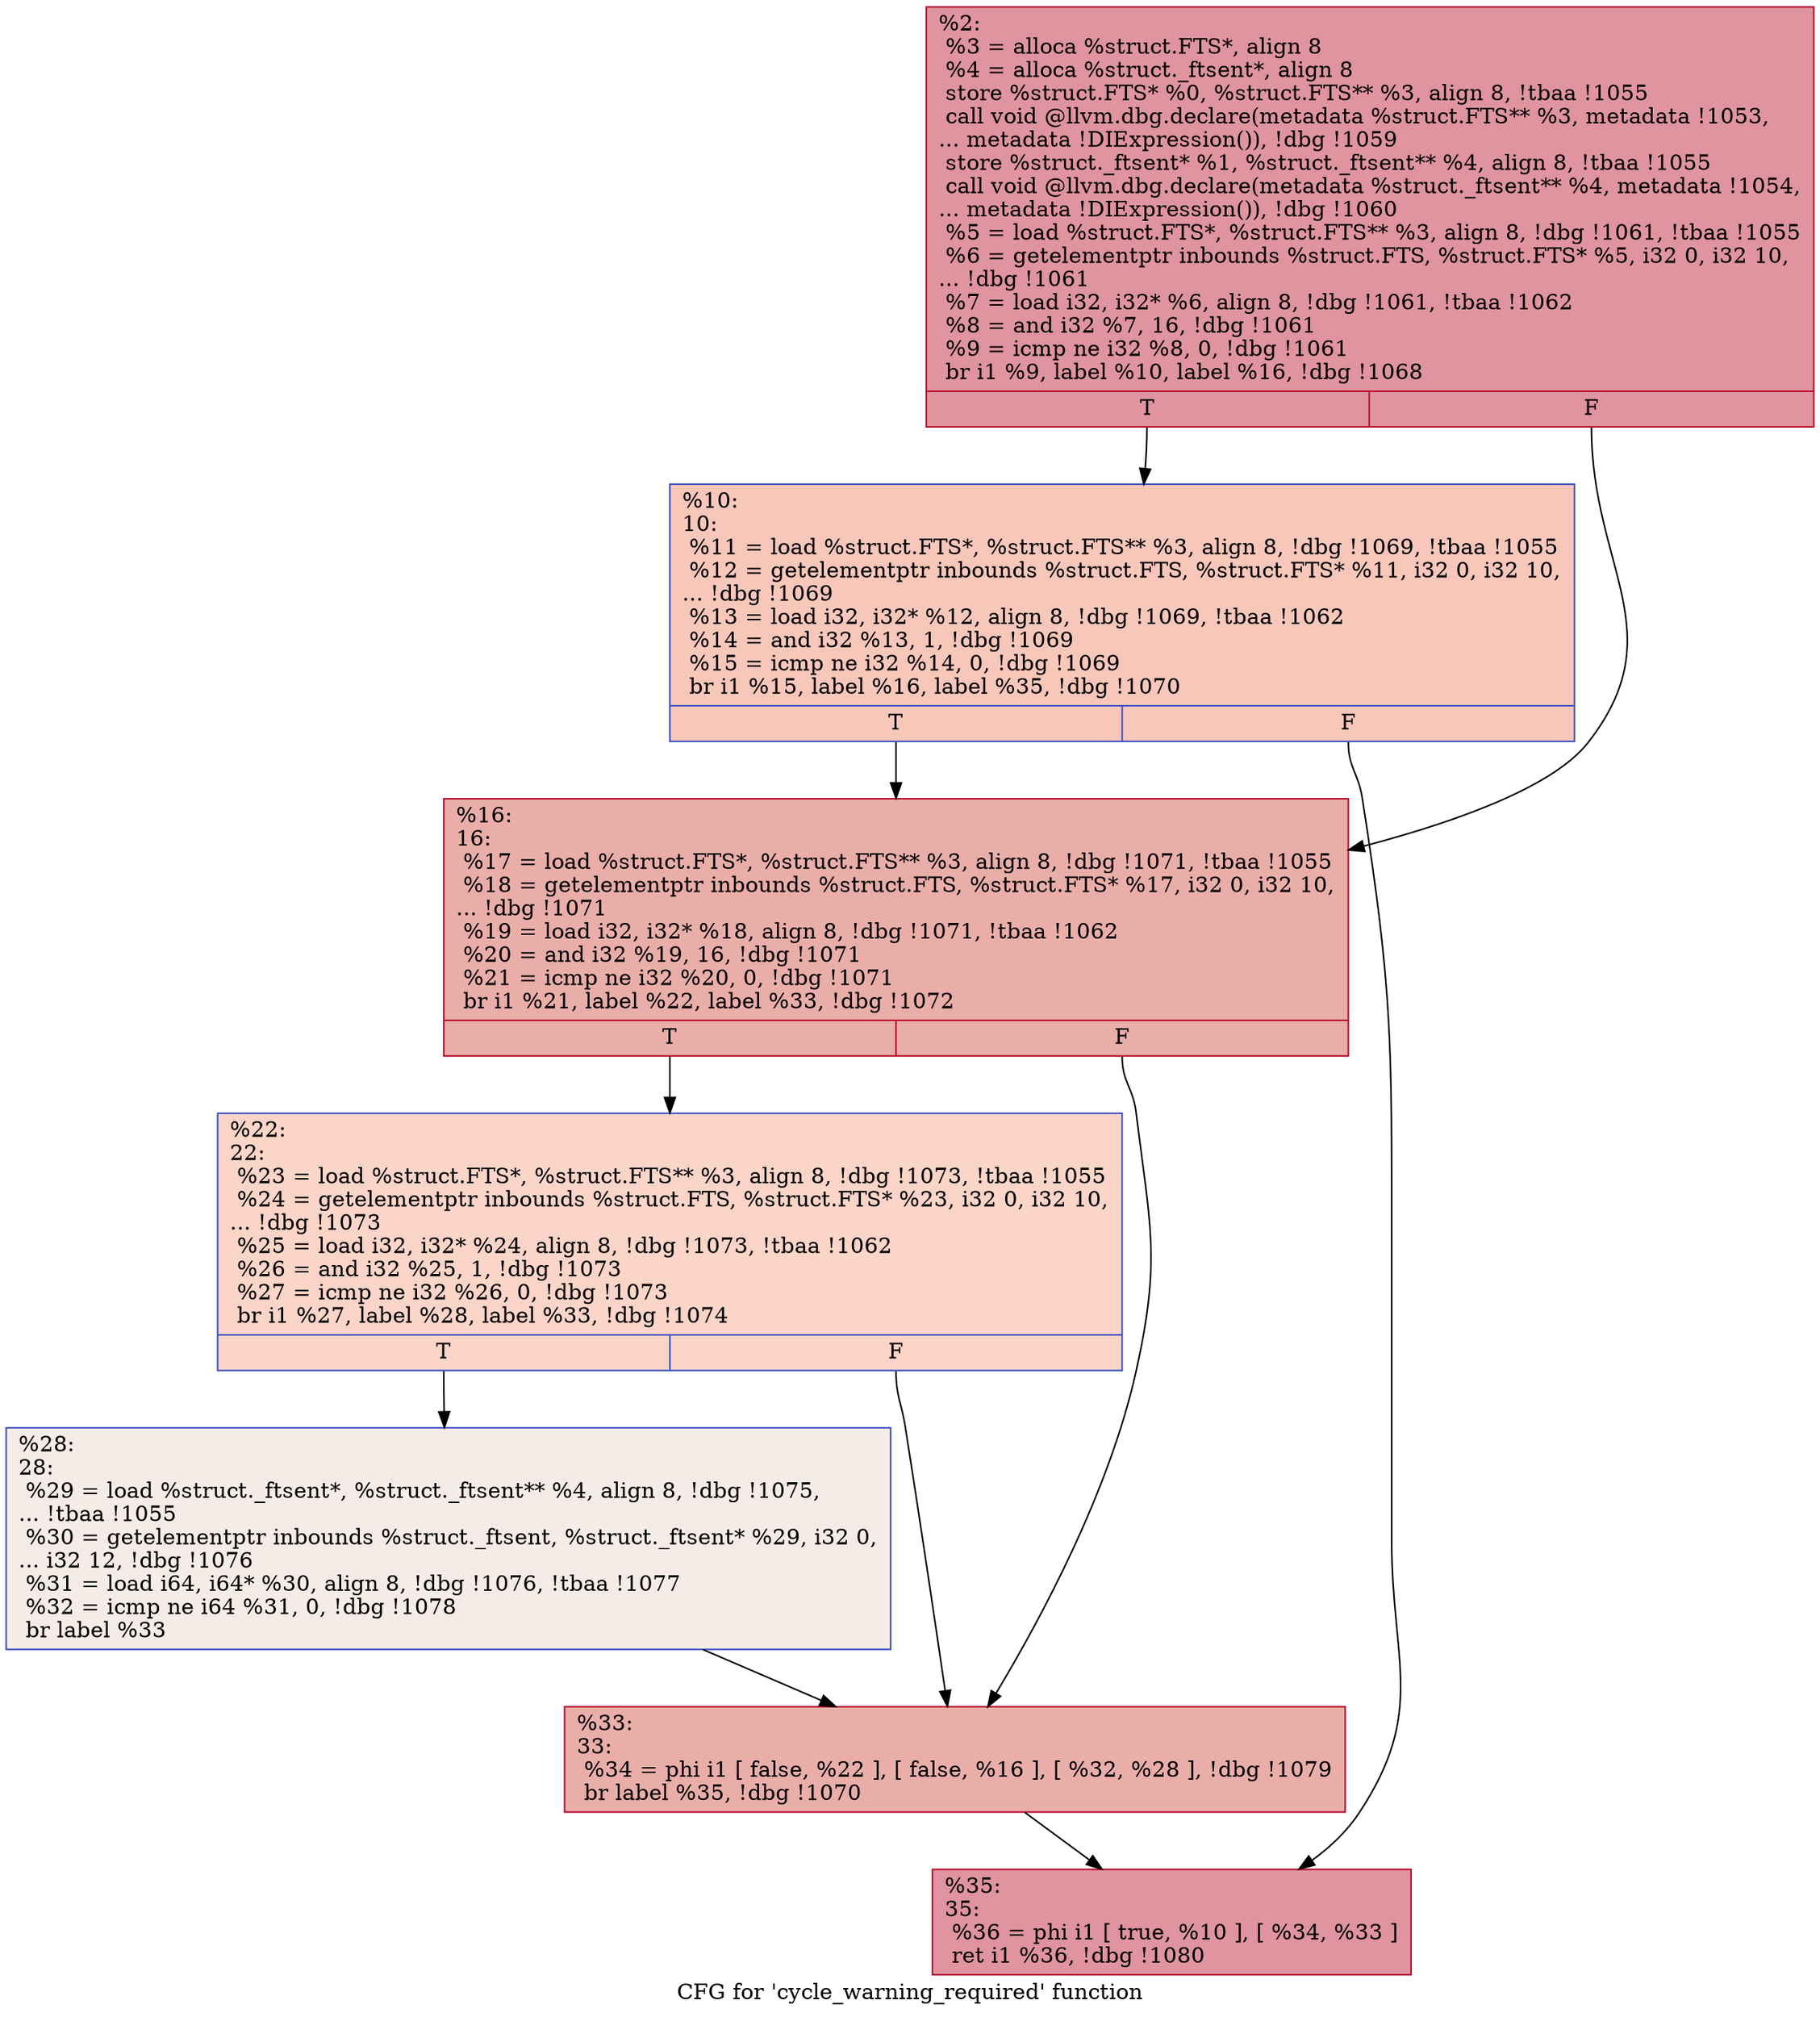 digraph "CFG for 'cycle_warning_required' function" {
	label="CFG for 'cycle_warning_required' function";

	Node0x23dc970 [shape=record,color="#b70d28ff", style=filled, fillcolor="#b70d2870",label="{%2:\l  %3 = alloca %struct.FTS*, align 8\l  %4 = alloca %struct._ftsent*, align 8\l  store %struct.FTS* %0, %struct.FTS** %3, align 8, !tbaa !1055\l  call void @llvm.dbg.declare(metadata %struct.FTS** %3, metadata !1053,\l... metadata !DIExpression()), !dbg !1059\l  store %struct._ftsent* %1, %struct._ftsent** %4, align 8, !tbaa !1055\l  call void @llvm.dbg.declare(metadata %struct._ftsent** %4, metadata !1054,\l... metadata !DIExpression()), !dbg !1060\l  %5 = load %struct.FTS*, %struct.FTS** %3, align 8, !dbg !1061, !tbaa !1055\l  %6 = getelementptr inbounds %struct.FTS, %struct.FTS* %5, i32 0, i32 10,\l... !dbg !1061\l  %7 = load i32, i32* %6, align 8, !dbg !1061, !tbaa !1062\l  %8 = and i32 %7, 16, !dbg !1061\l  %9 = icmp ne i32 %8, 0, !dbg !1061\l  br i1 %9, label %10, label %16, !dbg !1068\l|{<s0>T|<s1>F}}"];
	Node0x23dc970:s0 -> Node0x23dc9c0;
	Node0x23dc970:s1 -> Node0x23dca10;
	Node0x23dc9c0 [shape=record,color="#3d50c3ff", style=filled, fillcolor="#ec7f6370",label="{%10:\l10:                                               \l  %11 = load %struct.FTS*, %struct.FTS** %3, align 8, !dbg !1069, !tbaa !1055\l  %12 = getelementptr inbounds %struct.FTS, %struct.FTS* %11, i32 0, i32 10,\l... !dbg !1069\l  %13 = load i32, i32* %12, align 8, !dbg !1069, !tbaa !1062\l  %14 = and i32 %13, 1, !dbg !1069\l  %15 = icmp ne i32 %14, 0, !dbg !1069\l  br i1 %15, label %16, label %35, !dbg !1070\l|{<s0>T|<s1>F}}"];
	Node0x23dc9c0:s0 -> Node0x23dca10;
	Node0x23dc9c0:s1 -> Node0x23dcb50;
	Node0x23dca10 [shape=record,color="#b70d28ff", style=filled, fillcolor="#d0473d70",label="{%16:\l16:                                               \l  %17 = load %struct.FTS*, %struct.FTS** %3, align 8, !dbg !1071, !tbaa !1055\l  %18 = getelementptr inbounds %struct.FTS, %struct.FTS* %17, i32 0, i32 10,\l... !dbg !1071\l  %19 = load i32, i32* %18, align 8, !dbg !1071, !tbaa !1062\l  %20 = and i32 %19, 16, !dbg !1071\l  %21 = icmp ne i32 %20, 0, !dbg !1071\l  br i1 %21, label %22, label %33, !dbg !1072\l|{<s0>T|<s1>F}}"];
	Node0x23dca10:s0 -> Node0x23dca60;
	Node0x23dca10:s1 -> Node0x23dcb00;
	Node0x23dca60 [shape=record,color="#3d50c3ff", style=filled, fillcolor="#f5a08170",label="{%22:\l22:                                               \l  %23 = load %struct.FTS*, %struct.FTS** %3, align 8, !dbg !1073, !tbaa !1055\l  %24 = getelementptr inbounds %struct.FTS, %struct.FTS* %23, i32 0, i32 10,\l... !dbg !1073\l  %25 = load i32, i32* %24, align 8, !dbg !1073, !tbaa !1062\l  %26 = and i32 %25, 1, !dbg !1073\l  %27 = icmp ne i32 %26, 0, !dbg !1073\l  br i1 %27, label %28, label %33, !dbg !1074\l|{<s0>T|<s1>F}}"];
	Node0x23dca60:s0 -> Node0x23dcab0;
	Node0x23dca60:s1 -> Node0x23dcb00;
	Node0x23dcab0 [shape=record,color="#3d50c3ff", style=filled, fillcolor="#ead5c970",label="{%28:\l28:                                               \l  %29 = load %struct._ftsent*, %struct._ftsent** %4, align 8, !dbg !1075,\l... !tbaa !1055\l  %30 = getelementptr inbounds %struct._ftsent, %struct._ftsent* %29, i32 0,\l... i32 12, !dbg !1076\l  %31 = load i64, i64* %30, align 8, !dbg !1076, !tbaa !1077\l  %32 = icmp ne i64 %31, 0, !dbg !1078\l  br label %33\l}"];
	Node0x23dcab0 -> Node0x23dcb00;
	Node0x23dcb00 [shape=record,color="#b70d28ff", style=filled, fillcolor="#d0473d70",label="{%33:\l33:                                               \l  %34 = phi i1 [ false, %22 ], [ false, %16 ], [ %32, %28 ], !dbg !1079\l  br label %35, !dbg !1070\l}"];
	Node0x23dcb00 -> Node0x23dcb50;
	Node0x23dcb50 [shape=record,color="#b70d28ff", style=filled, fillcolor="#b70d2870",label="{%35:\l35:                                               \l  %36 = phi i1 [ true, %10 ], [ %34, %33 ]\l  ret i1 %36, !dbg !1080\l}"];
}
